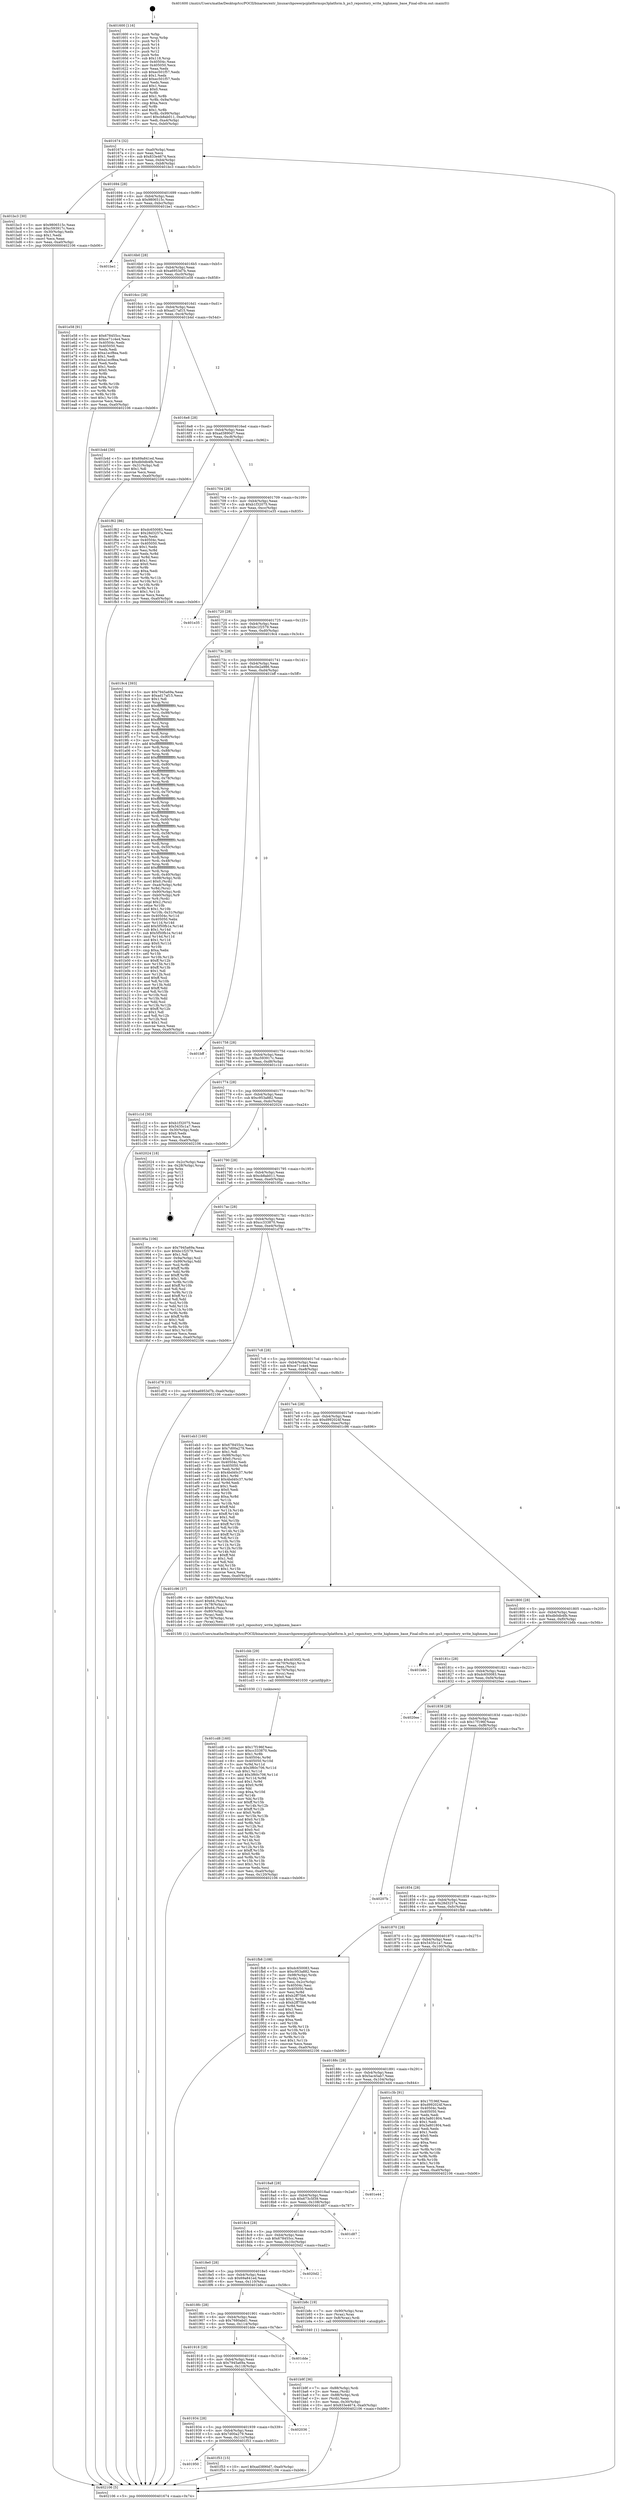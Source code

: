 digraph "0x401600" {
  label = "0x401600 (/mnt/c/Users/mathe/Desktop/tcc/POCII/binaries/extr_linuxarchpowerpcplatformsps3platform.h_ps3_repository_write_highmem_base_Final-ollvm.out::main(0))"
  labelloc = "t"
  node[shape=record]

  Entry [label="",width=0.3,height=0.3,shape=circle,fillcolor=black,style=filled]
  "0x401674" [label="{
     0x401674 [32]\l
     | [instrs]\l
     &nbsp;&nbsp;0x401674 \<+6\>: mov -0xa0(%rbp),%eax\l
     &nbsp;&nbsp;0x40167a \<+2\>: mov %eax,%ecx\l
     &nbsp;&nbsp;0x40167c \<+6\>: sub $0x833e4674,%ecx\l
     &nbsp;&nbsp;0x401682 \<+6\>: mov %eax,-0xb4(%rbp)\l
     &nbsp;&nbsp;0x401688 \<+6\>: mov %ecx,-0xb8(%rbp)\l
     &nbsp;&nbsp;0x40168e \<+6\>: je 0000000000401bc3 \<main+0x5c3\>\l
  }"]
  "0x401bc3" [label="{
     0x401bc3 [30]\l
     | [instrs]\l
     &nbsp;&nbsp;0x401bc3 \<+5\>: mov $0x9806515c,%eax\l
     &nbsp;&nbsp;0x401bc8 \<+5\>: mov $0xc593917c,%ecx\l
     &nbsp;&nbsp;0x401bcd \<+3\>: mov -0x30(%rbp),%edx\l
     &nbsp;&nbsp;0x401bd0 \<+3\>: cmp $0x1,%edx\l
     &nbsp;&nbsp;0x401bd3 \<+3\>: cmovl %ecx,%eax\l
     &nbsp;&nbsp;0x401bd6 \<+6\>: mov %eax,-0xa0(%rbp)\l
     &nbsp;&nbsp;0x401bdc \<+5\>: jmp 0000000000402106 \<main+0xb06\>\l
  }"]
  "0x401694" [label="{
     0x401694 [28]\l
     | [instrs]\l
     &nbsp;&nbsp;0x401694 \<+5\>: jmp 0000000000401699 \<main+0x99\>\l
     &nbsp;&nbsp;0x401699 \<+6\>: mov -0xb4(%rbp),%eax\l
     &nbsp;&nbsp;0x40169f \<+5\>: sub $0x9806515c,%eax\l
     &nbsp;&nbsp;0x4016a4 \<+6\>: mov %eax,-0xbc(%rbp)\l
     &nbsp;&nbsp;0x4016aa \<+6\>: je 0000000000401be1 \<main+0x5e1\>\l
  }"]
  Exit [label="",width=0.3,height=0.3,shape=circle,fillcolor=black,style=filled,peripheries=2]
  "0x401be1" [label="{
     0x401be1\l
  }", style=dashed]
  "0x4016b0" [label="{
     0x4016b0 [28]\l
     | [instrs]\l
     &nbsp;&nbsp;0x4016b0 \<+5\>: jmp 00000000004016b5 \<main+0xb5\>\l
     &nbsp;&nbsp;0x4016b5 \<+6\>: mov -0xb4(%rbp),%eax\l
     &nbsp;&nbsp;0x4016bb \<+5\>: sub $0xa6953d7b,%eax\l
     &nbsp;&nbsp;0x4016c0 \<+6\>: mov %eax,-0xc0(%rbp)\l
     &nbsp;&nbsp;0x4016c6 \<+6\>: je 0000000000401e58 \<main+0x858\>\l
  }"]
  "0x401950" [label="{
     0x401950\l
  }", style=dashed]
  "0x401e58" [label="{
     0x401e58 [91]\l
     | [instrs]\l
     &nbsp;&nbsp;0x401e58 \<+5\>: mov $0x678455cc,%eax\l
     &nbsp;&nbsp;0x401e5d \<+5\>: mov $0xce71c4e4,%ecx\l
     &nbsp;&nbsp;0x401e62 \<+7\>: mov 0x40504c,%edx\l
     &nbsp;&nbsp;0x401e69 \<+7\>: mov 0x405050,%esi\l
     &nbsp;&nbsp;0x401e70 \<+2\>: mov %edx,%edi\l
     &nbsp;&nbsp;0x401e72 \<+6\>: sub $0xa1ecf8ea,%edi\l
     &nbsp;&nbsp;0x401e78 \<+3\>: sub $0x1,%edi\l
     &nbsp;&nbsp;0x401e7b \<+6\>: add $0xa1ecf8ea,%edi\l
     &nbsp;&nbsp;0x401e81 \<+3\>: imul %edi,%edx\l
     &nbsp;&nbsp;0x401e84 \<+3\>: and $0x1,%edx\l
     &nbsp;&nbsp;0x401e87 \<+3\>: cmp $0x0,%edx\l
     &nbsp;&nbsp;0x401e8a \<+4\>: sete %r8b\l
     &nbsp;&nbsp;0x401e8e \<+3\>: cmp $0xa,%esi\l
     &nbsp;&nbsp;0x401e91 \<+4\>: setl %r9b\l
     &nbsp;&nbsp;0x401e95 \<+3\>: mov %r8b,%r10b\l
     &nbsp;&nbsp;0x401e98 \<+3\>: and %r9b,%r10b\l
     &nbsp;&nbsp;0x401e9b \<+3\>: xor %r9b,%r8b\l
     &nbsp;&nbsp;0x401e9e \<+3\>: or %r8b,%r10b\l
     &nbsp;&nbsp;0x401ea1 \<+4\>: test $0x1,%r10b\l
     &nbsp;&nbsp;0x401ea5 \<+3\>: cmovne %ecx,%eax\l
     &nbsp;&nbsp;0x401ea8 \<+6\>: mov %eax,-0xa0(%rbp)\l
     &nbsp;&nbsp;0x401eae \<+5\>: jmp 0000000000402106 \<main+0xb06\>\l
  }"]
  "0x4016cc" [label="{
     0x4016cc [28]\l
     | [instrs]\l
     &nbsp;&nbsp;0x4016cc \<+5\>: jmp 00000000004016d1 \<main+0xd1\>\l
     &nbsp;&nbsp;0x4016d1 \<+6\>: mov -0xb4(%rbp),%eax\l
     &nbsp;&nbsp;0x4016d7 \<+5\>: sub $0xad17af15,%eax\l
     &nbsp;&nbsp;0x4016dc \<+6\>: mov %eax,-0xc4(%rbp)\l
     &nbsp;&nbsp;0x4016e2 \<+6\>: je 0000000000401b4d \<main+0x54d\>\l
  }"]
  "0x401f53" [label="{
     0x401f53 [15]\l
     | [instrs]\l
     &nbsp;&nbsp;0x401f53 \<+10\>: movl $0xad3890d7,-0xa0(%rbp)\l
     &nbsp;&nbsp;0x401f5d \<+5\>: jmp 0000000000402106 \<main+0xb06\>\l
  }"]
  "0x401b4d" [label="{
     0x401b4d [30]\l
     | [instrs]\l
     &nbsp;&nbsp;0x401b4d \<+5\>: mov $0x69a841ed,%eax\l
     &nbsp;&nbsp;0x401b52 \<+5\>: mov $0xdb0db4fb,%ecx\l
     &nbsp;&nbsp;0x401b57 \<+3\>: mov -0x31(%rbp),%dl\l
     &nbsp;&nbsp;0x401b5a \<+3\>: test $0x1,%dl\l
     &nbsp;&nbsp;0x401b5d \<+3\>: cmovne %ecx,%eax\l
     &nbsp;&nbsp;0x401b60 \<+6\>: mov %eax,-0xa0(%rbp)\l
     &nbsp;&nbsp;0x401b66 \<+5\>: jmp 0000000000402106 \<main+0xb06\>\l
  }"]
  "0x4016e8" [label="{
     0x4016e8 [28]\l
     | [instrs]\l
     &nbsp;&nbsp;0x4016e8 \<+5\>: jmp 00000000004016ed \<main+0xed\>\l
     &nbsp;&nbsp;0x4016ed \<+6\>: mov -0xb4(%rbp),%eax\l
     &nbsp;&nbsp;0x4016f3 \<+5\>: sub $0xad3890d7,%eax\l
     &nbsp;&nbsp;0x4016f8 \<+6\>: mov %eax,-0xc8(%rbp)\l
     &nbsp;&nbsp;0x4016fe \<+6\>: je 0000000000401f62 \<main+0x962\>\l
  }"]
  "0x401934" [label="{
     0x401934 [28]\l
     | [instrs]\l
     &nbsp;&nbsp;0x401934 \<+5\>: jmp 0000000000401939 \<main+0x339\>\l
     &nbsp;&nbsp;0x401939 \<+6\>: mov -0xb4(%rbp),%eax\l
     &nbsp;&nbsp;0x40193f \<+5\>: sub $0x7d00a279,%eax\l
     &nbsp;&nbsp;0x401944 \<+6\>: mov %eax,-0x11c(%rbp)\l
     &nbsp;&nbsp;0x40194a \<+6\>: je 0000000000401f53 \<main+0x953\>\l
  }"]
  "0x401f62" [label="{
     0x401f62 [86]\l
     | [instrs]\l
     &nbsp;&nbsp;0x401f62 \<+5\>: mov $0xdc650083,%eax\l
     &nbsp;&nbsp;0x401f67 \<+5\>: mov $0x28d3257a,%ecx\l
     &nbsp;&nbsp;0x401f6c \<+2\>: xor %edx,%edx\l
     &nbsp;&nbsp;0x401f6e \<+7\>: mov 0x40504c,%esi\l
     &nbsp;&nbsp;0x401f75 \<+7\>: mov 0x405050,%edi\l
     &nbsp;&nbsp;0x401f7c \<+3\>: sub $0x1,%edx\l
     &nbsp;&nbsp;0x401f7f \<+3\>: mov %esi,%r8d\l
     &nbsp;&nbsp;0x401f82 \<+3\>: add %edx,%r8d\l
     &nbsp;&nbsp;0x401f85 \<+4\>: imul %r8d,%esi\l
     &nbsp;&nbsp;0x401f89 \<+3\>: and $0x1,%esi\l
     &nbsp;&nbsp;0x401f8c \<+3\>: cmp $0x0,%esi\l
     &nbsp;&nbsp;0x401f8f \<+4\>: sete %r9b\l
     &nbsp;&nbsp;0x401f93 \<+3\>: cmp $0xa,%edi\l
     &nbsp;&nbsp;0x401f96 \<+4\>: setl %r10b\l
     &nbsp;&nbsp;0x401f9a \<+3\>: mov %r9b,%r11b\l
     &nbsp;&nbsp;0x401f9d \<+3\>: and %r10b,%r11b\l
     &nbsp;&nbsp;0x401fa0 \<+3\>: xor %r10b,%r9b\l
     &nbsp;&nbsp;0x401fa3 \<+3\>: or %r9b,%r11b\l
     &nbsp;&nbsp;0x401fa6 \<+4\>: test $0x1,%r11b\l
     &nbsp;&nbsp;0x401faa \<+3\>: cmovne %ecx,%eax\l
     &nbsp;&nbsp;0x401fad \<+6\>: mov %eax,-0xa0(%rbp)\l
     &nbsp;&nbsp;0x401fb3 \<+5\>: jmp 0000000000402106 \<main+0xb06\>\l
  }"]
  "0x401704" [label="{
     0x401704 [28]\l
     | [instrs]\l
     &nbsp;&nbsp;0x401704 \<+5\>: jmp 0000000000401709 \<main+0x109\>\l
     &nbsp;&nbsp;0x401709 \<+6\>: mov -0xb4(%rbp),%eax\l
     &nbsp;&nbsp;0x40170f \<+5\>: sub $0xb1f32075,%eax\l
     &nbsp;&nbsp;0x401714 \<+6\>: mov %eax,-0xcc(%rbp)\l
     &nbsp;&nbsp;0x40171a \<+6\>: je 0000000000401e35 \<main+0x835\>\l
  }"]
  "0x402036" [label="{
     0x402036\l
  }", style=dashed]
  "0x401e35" [label="{
     0x401e35\l
  }", style=dashed]
  "0x401720" [label="{
     0x401720 [28]\l
     | [instrs]\l
     &nbsp;&nbsp;0x401720 \<+5\>: jmp 0000000000401725 \<main+0x125\>\l
     &nbsp;&nbsp;0x401725 \<+6\>: mov -0xb4(%rbp),%eax\l
     &nbsp;&nbsp;0x40172b \<+5\>: sub $0xbc1f2579,%eax\l
     &nbsp;&nbsp;0x401730 \<+6\>: mov %eax,-0xd0(%rbp)\l
     &nbsp;&nbsp;0x401736 \<+6\>: je 00000000004019c4 \<main+0x3c4\>\l
  }"]
  "0x401918" [label="{
     0x401918 [28]\l
     | [instrs]\l
     &nbsp;&nbsp;0x401918 \<+5\>: jmp 000000000040191d \<main+0x31d\>\l
     &nbsp;&nbsp;0x40191d \<+6\>: mov -0xb4(%rbp),%eax\l
     &nbsp;&nbsp;0x401923 \<+5\>: sub $0x7945a69a,%eax\l
     &nbsp;&nbsp;0x401928 \<+6\>: mov %eax,-0x118(%rbp)\l
     &nbsp;&nbsp;0x40192e \<+6\>: je 0000000000402036 \<main+0xa36\>\l
  }"]
  "0x4019c4" [label="{
     0x4019c4 [393]\l
     | [instrs]\l
     &nbsp;&nbsp;0x4019c4 \<+5\>: mov $0x7945a69a,%eax\l
     &nbsp;&nbsp;0x4019c9 \<+5\>: mov $0xad17af15,%ecx\l
     &nbsp;&nbsp;0x4019ce \<+2\>: mov $0x1,%dl\l
     &nbsp;&nbsp;0x4019d0 \<+3\>: mov %rsp,%rsi\l
     &nbsp;&nbsp;0x4019d3 \<+4\>: add $0xfffffffffffffff0,%rsi\l
     &nbsp;&nbsp;0x4019d7 \<+3\>: mov %rsi,%rsp\l
     &nbsp;&nbsp;0x4019da \<+7\>: mov %rsi,-0x98(%rbp)\l
     &nbsp;&nbsp;0x4019e1 \<+3\>: mov %rsp,%rsi\l
     &nbsp;&nbsp;0x4019e4 \<+4\>: add $0xfffffffffffffff0,%rsi\l
     &nbsp;&nbsp;0x4019e8 \<+3\>: mov %rsi,%rsp\l
     &nbsp;&nbsp;0x4019eb \<+3\>: mov %rsp,%rdi\l
     &nbsp;&nbsp;0x4019ee \<+4\>: add $0xfffffffffffffff0,%rdi\l
     &nbsp;&nbsp;0x4019f2 \<+3\>: mov %rdi,%rsp\l
     &nbsp;&nbsp;0x4019f5 \<+7\>: mov %rdi,-0x90(%rbp)\l
     &nbsp;&nbsp;0x4019fc \<+3\>: mov %rsp,%rdi\l
     &nbsp;&nbsp;0x4019ff \<+4\>: add $0xfffffffffffffff0,%rdi\l
     &nbsp;&nbsp;0x401a03 \<+3\>: mov %rdi,%rsp\l
     &nbsp;&nbsp;0x401a06 \<+7\>: mov %rdi,-0x88(%rbp)\l
     &nbsp;&nbsp;0x401a0d \<+3\>: mov %rsp,%rdi\l
     &nbsp;&nbsp;0x401a10 \<+4\>: add $0xfffffffffffffff0,%rdi\l
     &nbsp;&nbsp;0x401a14 \<+3\>: mov %rdi,%rsp\l
     &nbsp;&nbsp;0x401a17 \<+4\>: mov %rdi,-0x80(%rbp)\l
     &nbsp;&nbsp;0x401a1b \<+3\>: mov %rsp,%rdi\l
     &nbsp;&nbsp;0x401a1e \<+4\>: add $0xfffffffffffffff0,%rdi\l
     &nbsp;&nbsp;0x401a22 \<+3\>: mov %rdi,%rsp\l
     &nbsp;&nbsp;0x401a25 \<+4\>: mov %rdi,-0x78(%rbp)\l
     &nbsp;&nbsp;0x401a29 \<+3\>: mov %rsp,%rdi\l
     &nbsp;&nbsp;0x401a2c \<+4\>: add $0xfffffffffffffff0,%rdi\l
     &nbsp;&nbsp;0x401a30 \<+3\>: mov %rdi,%rsp\l
     &nbsp;&nbsp;0x401a33 \<+4\>: mov %rdi,-0x70(%rbp)\l
     &nbsp;&nbsp;0x401a37 \<+3\>: mov %rsp,%rdi\l
     &nbsp;&nbsp;0x401a3a \<+4\>: add $0xfffffffffffffff0,%rdi\l
     &nbsp;&nbsp;0x401a3e \<+3\>: mov %rdi,%rsp\l
     &nbsp;&nbsp;0x401a41 \<+4\>: mov %rdi,-0x68(%rbp)\l
     &nbsp;&nbsp;0x401a45 \<+3\>: mov %rsp,%rdi\l
     &nbsp;&nbsp;0x401a48 \<+4\>: add $0xfffffffffffffff0,%rdi\l
     &nbsp;&nbsp;0x401a4c \<+3\>: mov %rdi,%rsp\l
     &nbsp;&nbsp;0x401a4f \<+4\>: mov %rdi,-0x60(%rbp)\l
     &nbsp;&nbsp;0x401a53 \<+3\>: mov %rsp,%rdi\l
     &nbsp;&nbsp;0x401a56 \<+4\>: add $0xfffffffffffffff0,%rdi\l
     &nbsp;&nbsp;0x401a5a \<+3\>: mov %rdi,%rsp\l
     &nbsp;&nbsp;0x401a5d \<+4\>: mov %rdi,-0x58(%rbp)\l
     &nbsp;&nbsp;0x401a61 \<+3\>: mov %rsp,%rdi\l
     &nbsp;&nbsp;0x401a64 \<+4\>: add $0xfffffffffffffff0,%rdi\l
     &nbsp;&nbsp;0x401a68 \<+3\>: mov %rdi,%rsp\l
     &nbsp;&nbsp;0x401a6b \<+4\>: mov %rdi,-0x50(%rbp)\l
     &nbsp;&nbsp;0x401a6f \<+3\>: mov %rsp,%rdi\l
     &nbsp;&nbsp;0x401a72 \<+4\>: add $0xfffffffffffffff0,%rdi\l
     &nbsp;&nbsp;0x401a76 \<+3\>: mov %rdi,%rsp\l
     &nbsp;&nbsp;0x401a79 \<+4\>: mov %rdi,-0x48(%rbp)\l
     &nbsp;&nbsp;0x401a7d \<+3\>: mov %rsp,%rdi\l
     &nbsp;&nbsp;0x401a80 \<+4\>: add $0xfffffffffffffff0,%rdi\l
     &nbsp;&nbsp;0x401a84 \<+3\>: mov %rdi,%rsp\l
     &nbsp;&nbsp;0x401a87 \<+4\>: mov %rdi,-0x40(%rbp)\l
     &nbsp;&nbsp;0x401a8b \<+7\>: mov -0x98(%rbp),%rdi\l
     &nbsp;&nbsp;0x401a92 \<+6\>: movl $0x0,(%rdi)\l
     &nbsp;&nbsp;0x401a98 \<+7\>: mov -0xa4(%rbp),%r8d\l
     &nbsp;&nbsp;0x401a9f \<+3\>: mov %r8d,(%rsi)\l
     &nbsp;&nbsp;0x401aa2 \<+7\>: mov -0x90(%rbp),%rdi\l
     &nbsp;&nbsp;0x401aa9 \<+7\>: mov -0xb0(%rbp),%r9\l
     &nbsp;&nbsp;0x401ab0 \<+3\>: mov %r9,(%rdi)\l
     &nbsp;&nbsp;0x401ab3 \<+3\>: cmpl $0x2,(%rsi)\l
     &nbsp;&nbsp;0x401ab6 \<+4\>: setne %r10b\l
     &nbsp;&nbsp;0x401aba \<+4\>: and $0x1,%r10b\l
     &nbsp;&nbsp;0x401abe \<+4\>: mov %r10b,-0x31(%rbp)\l
     &nbsp;&nbsp;0x401ac2 \<+8\>: mov 0x40504c,%r11d\l
     &nbsp;&nbsp;0x401aca \<+7\>: mov 0x405050,%ebx\l
     &nbsp;&nbsp;0x401ad1 \<+3\>: mov %r11d,%r14d\l
     &nbsp;&nbsp;0x401ad4 \<+7\>: add $0x5f50fb1e,%r14d\l
     &nbsp;&nbsp;0x401adb \<+4\>: sub $0x1,%r14d\l
     &nbsp;&nbsp;0x401adf \<+7\>: sub $0x5f50fb1e,%r14d\l
     &nbsp;&nbsp;0x401ae6 \<+4\>: imul %r14d,%r11d\l
     &nbsp;&nbsp;0x401aea \<+4\>: and $0x1,%r11d\l
     &nbsp;&nbsp;0x401aee \<+4\>: cmp $0x0,%r11d\l
     &nbsp;&nbsp;0x401af2 \<+4\>: sete %r10b\l
     &nbsp;&nbsp;0x401af6 \<+3\>: cmp $0xa,%ebx\l
     &nbsp;&nbsp;0x401af9 \<+4\>: setl %r15b\l
     &nbsp;&nbsp;0x401afd \<+3\>: mov %r10b,%r12b\l
     &nbsp;&nbsp;0x401b00 \<+4\>: xor $0xff,%r12b\l
     &nbsp;&nbsp;0x401b04 \<+3\>: mov %r15b,%r13b\l
     &nbsp;&nbsp;0x401b07 \<+4\>: xor $0xff,%r13b\l
     &nbsp;&nbsp;0x401b0b \<+3\>: xor $0x1,%dl\l
     &nbsp;&nbsp;0x401b0e \<+3\>: mov %r12b,%sil\l
     &nbsp;&nbsp;0x401b11 \<+4\>: and $0xff,%sil\l
     &nbsp;&nbsp;0x401b15 \<+3\>: and %dl,%r10b\l
     &nbsp;&nbsp;0x401b18 \<+3\>: mov %r13b,%dil\l
     &nbsp;&nbsp;0x401b1b \<+4\>: and $0xff,%dil\l
     &nbsp;&nbsp;0x401b1f \<+3\>: and %dl,%r15b\l
     &nbsp;&nbsp;0x401b22 \<+3\>: or %r10b,%sil\l
     &nbsp;&nbsp;0x401b25 \<+3\>: or %r15b,%dil\l
     &nbsp;&nbsp;0x401b28 \<+3\>: xor %dil,%sil\l
     &nbsp;&nbsp;0x401b2b \<+3\>: or %r13b,%r12b\l
     &nbsp;&nbsp;0x401b2e \<+4\>: xor $0xff,%r12b\l
     &nbsp;&nbsp;0x401b32 \<+3\>: or $0x1,%dl\l
     &nbsp;&nbsp;0x401b35 \<+3\>: and %dl,%r12b\l
     &nbsp;&nbsp;0x401b38 \<+3\>: or %r12b,%sil\l
     &nbsp;&nbsp;0x401b3b \<+4\>: test $0x1,%sil\l
     &nbsp;&nbsp;0x401b3f \<+3\>: cmovne %ecx,%eax\l
     &nbsp;&nbsp;0x401b42 \<+6\>: mov %eax,-0xa0(%rbp)\l
     &nbsp;&nbsp;0x401b48 \<+5\>: jmp 0000000000402106 \<main+0xb06\>\l
  }"]
  "0x40173c" [label="{
     0x40173c [28]\l
     | [instrs]\l
     &nbsp;&nbsp;0x40173c \<+5\>: jmp 0000000000401741 \<main+0x141\>\l
     &nbsp;&nbsp;0x401741 \<+6\>: mov -0xb4(%rbp),%eax\l
     &nbsp;&nbsp;0x401747 \<+5\>: sub $0xc0e2a986,%eax\l
     &nbsp;&nbsp;0x40174c \<+6\>: mov %eax,-0xd4(%rbp)\l
     &nbsp;&nbsp;0x401752 \<+6\>: je 0000000000401bff \<main+0x5ff\>\l
  }"]
  "0x401dde" [label="{
     0x401dde\l
  }", style=dashed]
  "0x401bff" [label="{
     0x401bff\l
  }", style=dashed]
  "0x401758" [label="{
     0x401758 [28]\l
     | [instrs]\l
     &nbsp;&nbsp;0x401758 \<+5\>: jmp 000000000040175d \<main+0x15d\>\l
     &nbsp;&nbsp;0x40175d \<+6\>: mov -0xb4(%rbp),%eax\l
     &nbsp;&nbsp;0x401763 \<+5\>: sub $0xc593917c,%eax\l
     &nbsp;&nbsp;0x401768 \<+6\>: mov %eax,-0xd8(%rbp)\l
     &nbsp;&nbsp;0x40176e \<+6\>: je 0000000000401c1d \<main+0x61d\>\l
  }"]
  "0x401cd8" [label="{
     0x401cd8 [160]\l
     | [instrs]\l
     &nbsp;&nbsp;0x401cd8 \<+5\>: mov $0x17f196f,%esi\l
     &nbsp;&nbsp;0x401cdd \<+5\>: mov $0xcc333870,%edx\l
     &nbsp;&nbsp;0x401ce2 \<+3\>: mov $0x1,%r8b\l
     &nbsp;&nbsp;0x401ce5 \<+8\>: mov 0x40504c,%r9d\l
     &nbsp;&nbsp;0x401ced \<+8\>: mov 0x405050,%r10d\l
     &nbsp;&nbsp;0x401cf5 \<+3\>: mov %r9d,%r11d\l
     &nbsp;&nbsp;0x401cf8 \<+7\>: sub $0x3f60c706,%r11d\l
     &nbsp;&nbsp;0x401cff \<+4\>: sub $0x1,%r11d\l
     &nbsp;&nbsp;0x401d03 \<+7\>: add $0x3f60c706,%r11d\l
     &nbsp;&nbsp;0x401d0a \<+4\>: imul %r11d,%r9d\l
     &nbsp;&nbsp;0x401d0e \<+4\>: and $0x1,%r9d\l
     &nbsp;&nbsp;0x401d12 \<+4\>: cmp $0x0,%r9d\l
     &nbsp;&nbsp;0x401d16 \<+3\>: sete %bl\l
     &nbsp;&nbsp;0x401d19 \<+4\>: cmp $0xa,%r10d\l
     &nbsp;&nbsp;0x401d1d \<+4\>: setl %r14b\l
     &nbsp;&nbsp;0x401d21 \<+3\>: mov %bl,%r15b\l
     &nbsp;&nbsp;0x401d24 \<+4\>: xor $0xff,%r15b\l
     &nbsp;&nbsp;0x401d28 \<+3\>: mov %r14b,%r12b\l
     &nbsp;&nbsp;0x401d2b \<+4\>: xor $0xff,%r12b\l
     &nbsp;&nbsp;0x401d2f \<+4\>: xor $0x0,%r8b\l
     &nbsp;&nbsp;0x401d33 \<+3\>: mov %r15b,%r13b\l
     &nbsp;&nbsp;0x401d36 \<+4\>: and $0x0,%r13b\l
     &nbsp;&nbsp;0x401d3a \<+3\>: and %r8b,%bl\l
     &nbsp;&nbsp;0x401d3d \<+3\>: mov %r12b,%cl\l
     &nbsp;&nbsp;0x401d40 \<+3\>: and $0x0,%cl\l
     &nbsp;&nbsp;0x401d43 \<+3\>: and %r8b,%r14b\l
     &nbsp;&nbsp;0x401d46 \<+3\>: or %bl,%r13b\l
     &nbsp;&nbsp;0x401d49 \<+3\>: or %r14b,%cl\l
     &nbsp;&nbsp;0x401d4c \<+3\>: xor %cl,%r13b\l
     &nbsp;&nbsp;0x401d4f \<+3\>: or %r12b,%r15b\l
     &nbsp;&nbsp;0x401d52 \<+4\>: xor $0xff,%r15b\l
     &nbsp;&nbsp;0x401d56 \<+4\>: or $0x0,%r8b\l
     &nbsp;&nbsp;0x401d5a \<+3\>: and %r8b,%r15b\l
     &nbsp;&nbsp;0x401d5d \<+3\>: or %r15b,%r13b\l
     &nbsp;&nbsp;0x401d60 \<+4\>: test $0x1,%r13b\l
     &nbsp;&nbsp;0x401d64 \<+3\>: cmovne %edx,%esi\l
     &nbsp;&nbsp;0x401d67 \<+6\>: mov %esi,-0xa0(%rbp)\l
     &nbsp;&nbsp;0x401d6d \<+6\>: mov %eax,-0x120(%rbp)\l
     &nbsp;&nbsp;0x401d73 \<+5\>: jmp 0000000000402106 \<main+0xb06\>\l
  }"]
  "0x401c1d" [label="{
     0x401c1d [30]\l
     | [instrs]\l
     &nbsp;&nbsp;0x401c1d \<+5\>: mov $0xb1f32075,%eax\l
     &nbsp;&nbsp;0x401c22 \<+5\>: mov $0x5435c1a7,%ecx\l
     &nbsp;&nbsp;0x401c27 \<+3\>: mov -0x30(%rbp),%edx\l
     &nbsp;&nbsp;0x401c2a \<+3\>: cmp $0x0,%edx\l
     &nbsp;&nbsp;0x401c2d \<+3\>: cmove %ecx,%eax\l
     &nbsp;&nbsp;0x401c30 \<+6\>: mov %eax,-0xa0(%rbp)\l
     &nbsp;&nbsp;0x401c36 \<+5\>: jmp 0000000000402106 \<main+0xb06\>\l
  }"]
  "0x401774" [label="{
     0x401774 [28]\l
     | [instrs]\l
     &nbsp;&nbsp;0x401774 \<+5\>: jmp 0000000000401779 \<main+0x179\>\l
     &nbsp;&nbsp;0x401779 \<+6\>: mov -0xb4(%rbp),%eax\l
     &nbsp;&nbsp;0x40177f \<+5\>: sub $0xc953a882,%eax\l
     &nbsp;&nbsp;0x401784 \<+6\>: mov %eax,-0xdc(%rbp)\l
     &nbsp;&nbsp;0x40178a \<+6\>: je 0000000000402024 \<main+0xa24\>\l
  }"]
  "0x401cbb" [label="{
     0x401cbb [29]\l
     | [instrs]\l
     &nbsp;&nbsp;0x401cbb \<+10\>: movabs $0x4030f2,%rdi\l
     &nbsp;&nbsp;0x401cc5 \<+4\>: mov -0x70(%rbp),%rcx\l
     &nbsp;&nbsp;0x401cc9 \<+2\>: mov %eax,(%rcx)\l
     &nbsp;&nbsp;0x401ccb \<+4\>: mov -0x70(%rbp),%rcx\l
     &nbsp;&nbsp;0x401ccf \<+2\>: mov (%rcx),%esi\l
     &nbsp;&nbsp;0x401cd1 \<+2\>: mov $0x0,%al\l
     &nbsp;&nbsp;0x401cd3 \<+5\>: call 0000000000401030 \<printf@plt\>\l
     | [calls]\l
     &nbsp;&nbsp;0x401030 \{1\} (unknown)\l
  }"]
  "0x402024" [label="{
     0x402024 [18]\l
     | [instrs]\l
     &nbsp;&nbsp;0x402024 \<+3\>: mov -0x2c(%rbp),%eax\l
     &nbsp;&nbsp;0x402027 \<+4\>: lea -0x28(%rbp),%rsp\l
     &nbsp;&nbsp;0x40202b \<+1\>: pop %rbx\l
     &nbsp;&nbsp;0x40202c \<+2\>: pop %r12\l
     &nbsp;&nbsp;0x40202e \<+2\>: pop %r13\l
     &nbsp;&nbsp;0x402030 \<+2\>: pop %r14\l
     &nbsp;&nbsp;0x402032 \<+2\>: pop %r15\l
     &nbsp;&nbsp;0x402034 \<+1\>: pop %rbp\l
     &nbsp;&nbsp;0x402035 \<+1\>: ret\l
  }"]
  "0x401790" [label="{
     0x401790 [28]\l
     | [instrs]\l
     &nbsp;&nbsp;0x401790 \<+5\>: jmp 0000000000401795 \<main+0x195\>\l
     &nbsp;&nbsp;0x401795 \<+6\>: mov -0xb4(%rbp),%eax\l
     &nbsp;&nbsp;0x40179b \<+5\>: sub $0xcb8ab011,%eax\l
     &nbsp;&nbsp;0x4017a0 \<+6\>: mov %eax,-0xe0(%rbp)\l
     &nbsp;&nbsp;0x4017a6 \<+6\>: je 000000000040195a \<main+0x35a\>\l
  }"]
  "0x401b9f" [label="{
     0x401b9f [36]\l
     | [instrs]\l
     &nbsp;&nbsp;0x401b9f \<+7\>: mov -0x88(%rbp),%rdi\l
     &nbsp;&nbsp;0x401ba6 \<+2\>: mov %eax,(%rdi)\l
     &nbsp;&nbsp;0x401ba8 \<+7\>: mov -0x88(%rbp),%rdi\l
     &nbsp;&nbsp;0x401baf \<+2\>: mov (%rdi),%eax\l
     &nbsp;&nbsp;0x401bb1 \<+3\>: mov %eax,-0x30(%rbp)\l
     &nbsp;&nbsp;0x401bb4 \<+10\>: movl $0x833e4674,-0xa0(%rbp)\l
     &nbsp;&nbsp;0x401bbe \<+5\>: jmp 0000000000402106 \<main+0xb06\>\l
  }"]
  "0x40195a" [label="{
     0x40195a [106]\l
     | [instrs]\l
     &nbsp;&nbsp;0x40195a \<+5\>: mov $0x7945a69a,%eax\l
     &nbsp;&nbsp;0x40195f \<+5\>: mov $0xbc1f2579,%ecx\l
     &nbsp;&nbsp;0x401964 \<+2\>: mov $0x1,%dl\l
     &nbsp;&nbsp;0x401966 \<+7\>: mov -0x9a(%rbp),%sil\l
     &nbsp;&nbsp;0x40196d \<+7\>: mov -0x99(%rbp),%dil\l
     &nbsp;&nbsp;0x401974 \<+3\>: mov %sil,%r8b\l
     &nbsp;&nbsp;0x401977 \<+4\>: xor $0xff,%r8b\l
     &nbsp;&nbsp;0x40197b \<+3\>: mov %dil,%r9b\l
     &nbsp;&nbsp;0x40197e \<+4\>: xor $0xff,%r9b\l
     &nbsp;&nbsp;0x401982 \<+3\>: xor $0x1,%dl\l
     &nbsp;&nbsp;0x401985 \<+3\>: mov %r8b,%r10b\l
     &nbsp;&nbsp;0x401988 \<+4\>: and $0xff,%r10b\l
     &nbsp;&nbsp;0x40198c \<+3\>: and %dl,%sil\l
     &nbsp;&nbsp;0x40198f \<+3\>: mov %r9b,%r11b\l
     &nbsp;&nbsp;0x401992 \<+4\>: and $0xff,%r11b\l
     &nbsp;&nbsp;0x401996 \<+3\>: and %dl,%dil\l
     &nbsp;&nbsp;0x401999 \<+3\>: or %sil,%r10b\l
     &nbsp;&nbsp;0x40199c \<+3\>: or %dil,%r11b\l
     &nbsp;&nbsp;0x40199f \<+3\>: xor %r11b,%r10b\l
     &nbsp;&nbsp;0x4019a2 \<+3\>: or %r9b,%r8b\l
     &nbsp;&nbsp;0x4019a5 \<+4\>: xor $0xff,%r8b\l
     &nbsp;&nbsp;0x4019a9 \<+3\>: or $0x1,%dl\l
     &nbsp;&nbsp;0x4019ac \<+3\>: and %dl,%r8b\l
     &nbsp;&nbsp;0x4019af \<+3\>: or %r8b,%r10b\l
     &nbsp;&nbsp;0x4019b2 \<+4\>: test $0x1,%r10b\l
     &nbsp;&nbsp;0x4019b6 \<+3\>: cmovne %ecx,%eax\l
     &nbsp;&nbsp;0x4019b9 \<+6\>: mov %eax,-0xa0(%rbp)\l
     &nbsp;&nbsp;0x4019bf \<+5\>: jmp 0000000000402106 \<main+0xb06\>\l
  }"]
  "0x4017ac" [label="{
     0x4017ac [28]\l
     | [instrs]\l
     &nbsp;&nbsp;0x4017ac \<+5\>: jmp 00000000004017b1 \<main+0x1b1\>\l
     &nbsp;&nbsp;0x4017b1 \<+6\>: mov -0xb4(%rbp),%eax\l
     &nbsp;&nbsp;0x4017b7 \<+5\>: sub $0xcc333870,%eax\l
     &nbsp;&nbsp;0x4017bc \<+6\>: mov %eax,-0xe4(%rbp)\l
     &nbsp;&nbsp;0x4017c2 \<+6\>: je 0000000000401d78 \<main+0x778\>\l
  }"]
  "0x402106" [label="{
     0x402106 [5]\l
     | [instrs]\l
     &nbsp;&nbsp;0x402106 \<+5\>: jmp 0000000000401674 \<main+0x74\>\l
  }"]
  "0x401600" [label="{
     0x401600 [116]\l
     | [instrs]\l
     &nbsp;&nbsp;0x401600 \<+1\>: push %rbp\l
     &nbsp;&nbsp;0x401601 \<+3\>: mov %rsp,%rbp\l
     &nbsp;&nbsp;0x401604 \<+2\>: push %r15\l
     &nbsp;&nbsp;0x401606 \<+2\>: push %r14\l
     &nbsp;&nbsp;0x401608 \<+2\>: push %r13\l
     &nbsp;&nbsp;0x40160a \<+2\>: push %r12\l
     &nbsp;&nbsp;0x40160c \<+1\>: push %rbx\l
     &nbsp;&nbsp;0x40160d \<+7\>: sub $0x118,%rsp\l
     &nbsp;&nbsp;0x401614 \<+7\>: mov 0x40504c,%eax\l
     &nbsp;&nbsp;0x40161b \<+7\>: mov 0x405050,%ecx\l
     &nbsp;&nbsp;0x401622 \<+2\>: mov %eax,%edx\l
     &nbsp;&nbsp;0x401624 \<+6\>: sub $0xec501f57,%edx\l
     &nbsp;&nbsp;0x40162a \<+3\>: sub $0x1,%edx\l
     &nbsp;&nbsp;0x40162d \<+6\>: add $0xec501f57,%edx\l
     &nbsp;&nbsp;0x401633 \<+3\>: imul %edx,%eax\l
     &nbsp;&nbsp;0x401636 \<+3\>: and $0x1,%eax\l
     &nbsp;&nbsp;0x401639 \<+3\>: cmp $0x0,%eax\l
     &nbsp;&nbsp;0x40163c \<+4\>: sete %r8b\l
     &nbsp;&nbsp;0x401640 \<+4\>: and $0x1,%r8b\l
     &nbsp;&nbsp;0x401644 \<+7\>: mov %r8b,-0x9a(%rbp)\l
     &nbsp;&nbsp;0x40164b \<+3\>: cmp $0xa,%ecx\l
     &nbsp;&nbsp;0x40164e \<+4\>: setl %r8b\l
     &nbsp;&nbsp;0x401652 \<+4\>: and $0x1,%r8b\l
     &nbsp;&nbsp;0x401656 \<+7\>: mov %r8b,-0x99(%rbp)\l
     &nbsp;&nbsp;0x40165d \<+10\>: movl $0xcb8ab011,-0xa0(%rbp)\l
     &nbsp;&nbsp;0x401667 \<+6\>: mov %edi,-0xa4(%rbp)\l
     &nbsp;&nbsp;0x40166d \<+7\>: mov %rsi,-0xb0(%rbp)\l
  }"]
  "0x4018fc" [label="{
     0x4018fc [28]\l
     | [instrs]\l
     &nbsp;&nbsp;0x4018fc \<+5\>: jmp 0000000000401901 \<main+0x301\>\l
     &nbsp;&nbsp;0x401901 \<+6\>: mov -0xb4(%rbp),%eax\l
     &nbsp;&nbsp;0x401907 \<+5\>: sub $0x7680abd1,%eax\l
     &nbsp;&nbsp;0x40190c \<+6\>: mov %eax,-0x114(%rbp)\l
     &nbsp;&nbsp;0x401912 \<+6\>: je 0000000000401dde \<main+0x7de\>\l
  }"]
  "0x401b8c" [label="{
     0x401b8c [19]\l
     | [instrs]\l
     &nbsp;&nbsp;0x401b8c \<+7\>: mov -0x90(%rbp),%rax\l
     &nbsp;&nbsp;0x401b93 \<+3\>: mov (%rax),%rax\l
     &nbsp;&nbsp;0x401b96 \<+4\>: mov 0x8(%rax),%rdi\l
     &nbsp;&nbsp;0x401b9a \<+5\>: call 0000000000401040 \<atoi@plt\>\l
     | [calls]\l
     &nbsp;&nbsp;0x401040 \{1\} (unknown)\l
  }"]
  "0x401d78" [label="{
     0x401d78 [15]\l
     | [instrs]\l
     &nbsp;&nbsp;0x401d78 \<+10\>: movl $0xa6953d7b,-0xa0(%rbp)\l
     &nbsp;&nbsp;0x401d82 \<+5\>: jmp 0000000000402106 \<main+0xb06\>\l
  }"]
  "0x4017c8" [label="{
     0x4017c8 [28]\l
     | [instrs]\l
     &nbsp;&nbsp;0x4017c8 \<+5\>: jmp 00000000004017cd \<main+0x1cd\>\l
     &nbsp;&nbsp;0x4017cd \<+6\>: mov -0xb4(%rbp),%eax\l
     &nbsp;&nbsp;0x4017d3 \<+5\>: sub $0xce71c4e4,%eax\l
     &nbsp;&nbsp;0x4017d8 \<+6\>: mov %eax,-0xe8(%rbp)\l
     &nbsp;&nbsp;0x4017de \<+6\>: je 0000000000401eb3 \<main+0x8b3\>\l
  }"]
  "0x4018e0" [label="{
     0x4018e0 [28]\l
     | [instrs]\l
     &nbsp;&nbsp;0x4018e0 \<+5\>: jmp 00000000004018e5 \<main+0x2e5\>\l
     &nbsp;&nbsp;0x4018e5 \<+6\>: mov -0xb4(%rbp),%eax\l
     &nbsp;&nbsp;0x4018eb \<+5\>: sub $0x69a841ed,%eax\l
     &nbsp;&nbsp;0x4018f0 \<+6\>: mov %eax,-0x110(%rbp)\l
     &nbsp;&nbsp;0x4018f6 \<+6\>: je 0000000000401b8c \<main+0x58c\>\l
  }"]
  "0x401eb3" [label="{
     0x401eb3 [160]\l
     | [instrs]\l
     &nbsp;&nbsp;0x401eb3 \<+5\>: mov $0x678455cc,%eax\l
     &nbsp;&nbsp;0x401eb8 \<+5\>: mov $0x7d00a279,%ecx\l
     &nbsp;&nbsp;0x401ebd \<+2\>: mov $0x1,%dl\l
     &nbsp;&nbsp;0x401ebf \<+7\>: mov -0x98(%rbp),%rsi\l
     &nbsp;&nbsp;0x401ec6 \<+6\>: movl $0x0,(%rsi)\l
     &nbsp;&nbsp;0x401ecc \<+7\>: mov 0x40504c,%edi\l
     &nbsp;&nbsp;0x401ed3 \<+8\>: mov 0x405050,%r8d\l
     &nbsp;&nbsp;0x401edb \<+3\>: mov %edi,%r9d\l
     &nbsp;&nbsp;0x401ede \<+7\>: sub $0x4bd40c37,%r9d\l
     &nbsp;&nbsp;0x401ee5 \<+4\>: sub $0x1,%r9d\l
     &nbsp;&nbsp;0x401ee9 \<+7\>: add $0x4bd40c37,%r9d\l
     &nbsp;&nbsp;0x401ef0 \<+4\>: imul %r9d,%edi\l
     &nbsp;&nbsp;0x401ef4 \<+3\>: and $0x1,%edi\l
     &nbsp;&nbsp;0x401ef7 \<+3\>: cmp $0x0,%edi\l
     &nbsp;&nbsp;0x401efa \<+4\>: sete %r10b\l
     &nbsp;&nbsp;0x401efe \<+4\>: cmp $0xa,%r8d\l
     &nbsp;&nbsp;0x401f02 \<+4\>: setl %r11b\l
     &nbsp;&nbsp;0x401f06 \<+3\>: mov %r10b,%bl\l
     &nbsp;&nbsp;0x401f09 \<+3\>: xor $0xff,%bl\l
     &nbsp;&nbsp;0x401f0c \<+3\>: mov %r11b,%r14b\l
     &nbsp;&nbsp;0x401f0f \<+4\>: xor $0xff,%r14b\l
     &nbsp;&nbsp;0x401f13 \<+3\>: xor $0x1,%dl\l
     &nbsp;&nbsp;0x401f16 \<+3\>: mov %bl,%r15b\l
     &nbsp;&nbsp;0x401f19 \<+4\>: and $0xff,%r15b\l
     &nbsp;&nbsp;0x401f1d \<+3\>: and %dl,%r10b\l
     &nbsp;&nbsp;0x401f20 \<+3\>: mov %r14b,%r12b\l
     &nbsp;&nbsp;0x401f23 \<+4\>: and $0xff,%r12b\l
     &nbsp;&nbsp;0x401f27 \<+3\>: and %dl,%r11b\l
     &nbsp;&nbsp;0x401f2a \<+3\>: or %r10b,%r15b\l
     &nbsp;&nbsp;0x401f2d \<+3\>: or %r11b,%r12b\l
     &nbsp;&nbsp;0x401f30 \<+3\>: xor %r12b,%r15b\l
     &nbsp;&nbsp;0x401f33 \<+3\>: or %r14b,%bl\l
     &nbsp;&nbsp;0x401f36 \<+3\>: xor $0xff,%bl\l
     &nbsp;&nbsp;0x401f39 \<+3\>: or $0x1,%dl\l
     &nbsp;&nbsp;0x401f3c \<+2\>: and %dl,%bl\l
     &nbsp;&nbsp;0x401f3e \<+3\>: or %bl,%r15b\l
     &nbsp;&nbsp;0x401f41 \<+4\>: test $0x1,%r15b\l
     &nbsp;&nbsp;0x401f45 \<+3\>: cmovne %ecx,%eax\l
     &nbsp;&nbsp;0x401f48 \<+6\>: mov %eax,-0xa0(%rbp)\l
     &nbsp;&nbsp;0x401f4e \<+5\>: jmp 0000000000402106 \<main+0xb06\>\l
  }"]
  "0x4017e4" [label="{
     0x4017e4 [28]\l
     | [instrs]\l
     &nbsp;&nbsp;0x4017e4 \<+5\>: jmp 00000000004017e9 \<main+0x1e9\>\l
     &nbsp;&nbsp;0x4017e9 \<+6\>: mov -0xb4(%rbp),%eax\l
     &nbsp;&nbsp;0x4017ef \<+5\>: sub $0xd992024f,%eax\l
     &nbsp;&nbsp;0x4017f4 \<+6\>: mov %eax,-0xec(%rbp)\l
     &nbsp;&nbsp;0x4017fa \<+6\>: je 0000000000401c96 \<main+0x696\>\l
  }"]
  "0x4020d2" [label="{
     0x4020d2\l
  }", style=dashed]
  "0x401c96" [label="{
     0x401c96 [37]\l
     | [instrs]\l
     &nbsp;&nbsp;0x401c96 \<+4\>: mov -0x80(%rbp),%rax\l
     &nbsp;&nbsp;0x401c9a \<+6\>: movl $0x64,(%rax)\l
     &nbsp;&nbsp;0x401ca0 \<+4\>: mov -0x78(%rbp),%rax\l
     &nbsp;&nbsp;0x401ca4 \<+6\>: movl $0x64,(%rax)\l
     &nbsp;&nbsp;0x401caa \<+4\>: mov -0x80(%rbp),%rax\l
     &nbsp;&nbsp;0x401cae \<+2\>: mov (%rax),%edi\l
     &nbsp;&nbsp;0x401cb0 \<+4\>: mov -0x78(%rbp),%rax\l
     &nbsp;&nbsp;0x401cb4 \<+2\>: mov (%rax),%esi\l
     &nbsp;&nbsp;0x401cb6 \<+5\>: call 00000000004015f0 \<ps3_repository_write_highmem_base\>\l
     | [calls]\l
     &nbsp;&nbsp;0x4015f0 \{1\} (/mnt/c/Users/mathe/Desktop/tcc/POCII/binaries/extr_linuxarchpowerpcplatformsps3platform.h_ps3_repository_write_highmem_base_Final-ollvm.out::ps3_repository_write_highmem_base)\l
  }"]
  "0x401800" [label="{
     0x401800 [28]\l
     | [instrs]\l
     &nbsp;&nbsp;0x401800 \<+5\>: jmp 0000000000401805 \<main+0x205\>\l
     &nbsp;&nbsp;0x401805 \<+6\>: mov -0xb4(%rbp),%eax\l
     &nbsp;&nbsp;0x40180b \<+5\>: sub $0xdb0db4fb,%eax\l
     &nbsp;&nbsp;0x401810 \<+6\>: mov %eax,-0xf0(%rbp)\l
     &nbsp;&nbsp;0x401816 \<+6\>: je 0000000000401b6b \<main+0x56b\>\l
  }"]
  "0x4018c4" [label="{
     0x4018c4 [28]\l
     | [instrs]\l
     &nbsp;&nbsp;0x4018c4 \<+5\>: jmp 00000000004018c9 \<main+0x2c9\>\l
     &nbsp;&nbsp;0x4018c9 \<+6\>: mov -0xb4(%rbp),%eax\l
     &nbsp;&nbsp;0x4018cf \<+5\>: sub $0x678455cc,%eax\l
     &nbsp;&nbsp;0x4018d4 \<+6\>: mov %eax,-0x10c(%rbp)\l
     &nbsp;&nbsp;0x4018da \<+6\>: je 00000000004020d2 \<main+0xad2\>\l
  }"]
  "0x401b6b" [label="{
     0x401b6b\l
  }", style=dashed]
  "0x40181c" [label="{
     0x40181c [28]\l
     | [instrs]\l
     &nbsp;&nbsp;0x40181c \<+5\>: jmp 0000000000401821 \<main+0x221\>\l
     &nbsp;&nbsp;0x401821 \<+6\>: mov -0xb4(%rbp),%eax\l
     &nbsp;&nbsp;0x401827 \<+5\>: sub $0xdc650083,%eax\l
     &nbsp;&nbsp;0x40182c \<+6\>: mov %eax,-0xf4(%rbp)\l
     &nbsp;&nbsp;0x401832 \<+6\>: je 00000000004020ee \<main+0xaee\>\l
  }"]
  "0x401d87" [label="{
     0x401d87\l
  }", style=dashed]
  "0x4020ee" [label="{
     0x4020ee\l
  }", style=dashed]
  "0x401838" [label="{
     0x401838 [28]\l
     | [instrs]\l
     &nbsp;&nbsp;0x401838 \<+5\>: jmp 000000000040183d \<main+0x23d\>\l
     &nbsp;&nbsp;0x40183d \<+6\>: mov -0xb4(%rbp),%eax\l
     &nbsp;&nbsp;0x401843 \<+5\>: sub $0x17f196f,%eax\l
     &nbsp;&nbsp;0x401848 \<+6\>: mov %eax,-0xf8(%rbp)\l
     &nbsp;&nbsp;0x40184e \<+6\>: je 000000000040207b \<main+0xa7b\>\l
  }"]
  "0x4018a8" [label="{
     0x4018a8 [28]\l
     | [instrs]\l
     &nbsp;&nbsp;0x4018a8 \<+5\>: jmp 00000000004018ad \<main+0x2ad\>\l
     &nbsp;&nbsp;0x4018ad \<+6\>: mov -0xb4(%rbp),%eax\l
     &nbsp;&nbsp;0x4018b3 \<+5\>: sub $0x673c5f39,%eax\l
     &nbsp;&nbsp;0x4018b8 \<+6\>: mov %eax,-0x108(%rbp)\l
     &nbsp;&nbsp;0x4018be \<+6\>: je 0000000000401d87 \<main+0x787\>\l
  }"]
  "0x40207b" [label="{
     0x40207b\l
  }", style=dashed]
  "0x401854" [label="{
     0x401854 [28]\l
     | [instrs]\l
     &nbsp;&nbsp;0x401854 \<+5\>: jmp 0000000000401859 \<main+0x259\>\l
     &nbsp;&nbsp;0x401859 \<+6\>: mov -0xb4(%rbp),%eax\l
     &nbsp;&nbsp;0x40185f \<+5\>: sub $0x28d3257a,%eax\l
     &nbsp;&nbsp;0x401864 \<+6\>: mov %eax,-0xfc(%rbp)\l
     &nbsp;&nbsp;0x40186a \<+6\>: je 0000000000401fb8 \<main+0x9b8\>\l
  }"]
  "0x401e44" [label="{
     0x401e44\l
  }", style=dashed]
  "0x401fb8" [label="{
     0x401fb8 [108]\l
     | [instrs]\l
     &nbsp;&nbsp;0x401fb8 \<+5\>: mov $0xdc650083,%eax\l
     &nbsp;&nbsp;0x401fbd \<+5\>: mov $0xc953a882,%ecx\l
     &nbsp;&nbsp;0x401fc2 \<+7\>: mov -0x98(%rbp),%rdx\l
     &nbsp;&nbsp;0x401fc9 \<+2\>: mov (%rdx),%esi\l
     &nbsp;&nbsp;0x401fcb \<+3\>: mov %esi,-0x2c(%rbp)\l
     &nbsp;&nbsp;0x401fce \<+7\>: mov 0x40504c,%esi\l
     &nbsp;&nbsp;0x401fd5 \<+7\>: mov 0x405050,%edi\l
     &nbsp;&nbsp;0x401fdc \<+3\>: mov %esi,%r8d\l
     &nbsp;&nbsp;0x401fdf \<+7\>: add $0xb2ff75b6,%r8d\l
     &nbsp;&nbsp;0x401fe6 \<+4\>: sub $0x1,%r8d\l
     &nbsp;&nbsp;0x401fea \<+7\>: sub $0xb2ff75b6,%r8d\l
     &nbsp;&nbsp;0x401ff1 \<+4\>: imul %r8d,%esi\l
     &nbsp;&nbsp;0x401ff5 \<+3\>: and $0x1,%esi\l
     &nbsp;&nbsp;0x401ff8 \<+3\>: cmp $0x0,%esi\l
     &nbsp;&nbsp;0x401ffb \<+4\>: sete %r9b\l
     &nbsp;&nbsp;0x401fff \<+3\>: cmp $0xa,%edi\l
     &nbsp;&nbsp;0x402002 \<+4\>: setl %r10b\l
     &nbsp;&nbsp;0x402006 \<+3\>: mov %r9b,%r11b\l
     &nbsp;&nbsp;0x402009 \<+3\>: and %r10b,%r11b\l
     &nbsp;&nbsp;0x40200c \<+3\>: xor %r10b,%r9b\l
     &nbsp;&nbsp;0x40200f \<+3\>: or %r9b,%r11b\l
     &nbsp;&nbsp;0x402012 \<+4\>: test $0x1,%r11b\l
     &nbsp;&nbsp;0x402016 \<+3\>: cmovne %ecx,%eax\l
     &nbsp;&nbsp;0x402019 \<+6\>: mov %eax,-0xa0(%rbp)\l
     &nbsp;&nbsp;0x40201f \<+5\>: jmp 0000000000402106 \<main+0xb06\>\l
  }"]
  "0x401870" [label="{
     0x401870 [28]\l
     | [instrs]\l
     &nbsp;&nbsp;0x401870 \<+5\>: jmp 0000000000401875 \<main+0x275\>\l
     &nbsp;&nbsp;0x401875 \<+6\>: mov -0xb4(%rbp),%eax\l
     &nbsp;&nbsp;0x40187b \<+5\>: sub $0x5435c1a7,%eax\l
     &nbsp;&nbsp;0x401880 \<+6\>: mov %eax,-0x100(%rbp)\l
     &nbsp;&nbsp;0x401886 \<+6\>: je 0000000000401c3b \<main+0x63b\>\l
  }"]
  "0x40188c" [label="{
     0x40188c [28]\l
     | [instrs]\l
     &nbsp;&nbsp;0x40188c \<+5\>: jmp 0000000000401891 \<main+0x291\>\l
     &nbsp;&nbsp;0x401891 \<+6\>: mov -0xb4(%rbp),%eax\l
     &nbsp;&nbsp;0x401897 \<+5\>: sub $0x5ac45ab7,%eax\l
     &nbsp;&nbsp;0x40189c \<+6\>: mov %eax,-0x104(%rbp)\l
     &nbsp;&nbsp;0x4018a2 \<+6\>: je 0000000000401e44 \<main+0x844\>\l
  }"]
  "0x401c3b" [label="{
     0x401c3b [91]\l
     | [instrs]\l
     &nbsp;&nbsp;0x401c3b \<+5\>: mov $0x17f196f,%eax\l
     &nbsp;&nbsp;0x401c40 \<+5\>: mov $0xd992024f,%ecx\l
     &nbsp;&nbsp;0x401c45 \<+7\>: mov 0x40504c,%edx\l
     &nbsp;&nbsp;0x401c4c \<+7\>: mov 0x405050,%esi\l
     &nbsp;&nbsp;0x401c53 \<+2\>: mov %edx,%edi\l
     &nbsp;&nbsp;0x401c55 \<+6\>: add $0x3a801804,%edi\l
     &nbsp;&nbsp;0x401c5b \<+3\>: sub $0x1,%edi\l
     &nbsp;&nbsp;0x401c5e \<+6\>: sub $0x3a801804,%edi\l
     &nbsp;&nbsp;0x401c64 \<+3\>: imul %edi,%edx\l
     &nbsp;&nbsp;0x401c67 \<+3\>: and $0x1,%edx\l
     &nbsp;&nbsp;0x401c6a \<+3\>: cmp $0x0,%edx\l
     &nbsp;&nbsp;0x401c6d \<+4\>: sete %r8b\l
     &nbsp;&nbsp;0x401c71 \<+3\>: cmp $0xa,%esi\l
     &nbsp;&nbsp;0x401c74 \<+4\>: setl %r9b\l
     &nbsp;&nbsp;0x401c78 \<+3\>: mov %r8b,%r10b\l
     &nbsp;&nbsp;0x401c7b \<+3\>: and %r9b,%r10b\l
     &nbsp;&nbsp;0x401c7e \<+3\>: xor %r9b,%r8b\l
     &nbsp;&nbsp;0x401c81 \<+3\>: or %r8b,%r10b\l
     &nbsp;&nbsp;0x401c84 \<+4\>: test $0x1,%r10b\l
     &nbsp;&nbsp;0x401c88 \<+3\>: cmovne %ecx,%eax\l
     &nbsp;&nbsp;0x401c8b \<+6\>: mov %eax,-0xa0(%rbp)\l
     &nbsp;&nbsp;0x401c91 \<+5\>: jmp 0000000000402106 \<main+0xb06\>\l
  }"]
  Entry -> "0x401600" [label=" 1"]
  "0x401674" -> "0x401bc3" [label=" 1"]
  "0x401674" -> "0x401694" [label=" 14"]
  "0x402024" -> Exit [label=" 1"]
  "0x401694" -> "0x401be1" [label=" 0"]
  "0x401694" -> "0x4016b0" [label=" 14"]
  "0x401fb8" -> "0x402106" [label=" 1"]
  "0x4016b0" -> "0x401e58" [label=" 1"]
  "0x4016b0" -> "0x4016cc" [label=" 13"]
  "0x401f62" -> "0x402106" [label=" 1"]
  "0x4016cc" -> "0x401b4d" [label=" 1"]
  "0x4016cc" -> "0x4016e8" [label=" 12"]
  "0x401f53" -> "0x402106" [label=" 1"]
  "0x4016e8" -> "0x401f62" [label=" 1"]
  "0x4016e8" -> "0x401704" [label=" 11"]
  "0x401934" -> "0x401f53" [label=" 1"]
  "0x401704" -> "0x401e35" [label=" 0"]
  "0x401704" -> "0x401720" [label=" 11"]
  "0x401934" -> "0x401950" [label=" 0"]
  "0x401720" -> "0x4019c4" [label=" 1"]
  "0x401720" -> "0x40173c" [label=" 10"]
  "0x401918" -> "0x402036" [label=" 0"]
  "0x40173c" -> "0x401bff" [label=" 0"]
  "0x40173c" -> "0x401758" [label=" 10"]
  "0x401918" -> "0x401934" [label=" 1"]
  "0x401758" -> "0x401c1d" [label=" 1"]
  "0x401758" -> "0x401774" [label=" 9"]
  "0x4018fc" -> "0x401dde" [label=" 0"]
  "0x401774" -> "0x402024" [label=" 1"]
  "0x401774" -> "0x401790" [label=" 8"]
  "0x4018fc" -> "0x401918" [label=" 1"]
  "0x401790" -> "0x40195a" [label=" 1"]
  "0x401790" -> "0x4017ac" [label=" 7"]
  "0x40195a" -> "0x402106" [label=" 1"]
  "0x401600" -> "0x401674" [label=" 1"]
  "0x402106" -> "0x401674" [label=" 14"]
  "0x401eb3" -> "0x402106" [label=" 1"]
  "0x4019c4" -> "0x402106" [label=" 1"]
  "0x401b4d" -> "0x402106" [label=" 1"]
  "0x401e58" -> "0x402106" [label=" 1"]
  "0x4017ac" -> "0x401d78" [label=" 1"]
  "0x4017ac" -> "0x4017c8" [label=" 6"]
  "0x401d78" -> "0x402106" [label=" 1"]
  "0x4017c8" -> "0x401eb3" [label=" 1"]
  "0x4017c8" -> "0x4017e4" [label=" 5"]
  "0x401cbb" -> "0x401cd8" [label=" 1"]
  "0x4017e4" -> "0x401c96" [label=" 1"]
  "0x4017e4" -> "0x401800" [label=" 4"]
  "0x401c96" -> "0x401cbb" [label=" 1"]
  "0x401800" -> "0x401b6b" [label=" 0"]
  "0x401800" -> "0x40181c" [label=" 4"]
  "0x401c1d" -> "0x402106" [label=" 1"]
  "0x40181c" -> "0x4020ee" [label=" 0"]
  "0x40181c" -> "0x401838" [label=" 4"]
  "0x401bc3" -> "0x402106" [label=" 1"]
  "0x401838" -> "0x40207b" [label=" 0"]
  "0x401838" -> "0x401854" [label=" 4"]
  "0x401b8c" -> "0x401b9f" [label=" 1"]
  "0x401854" -> "0x401fb8" [label=" 1"]
  "0x401854" -> "0x401870" [label=" 3"]
  "0x4018e0" -> "0x4018fc" [label=" 1"]
  "0x401870" -> "0x401c3b" [label=" 1"]
  "0x401870" -> "0x40188c" [label=" 2"]
  "0x4018e0" -> "0x401b8c" [label=" 1"]
  "0x40188c" -> "0x401e44" [label=" 0"]
  "0x40188c" -> "0x4018a8" [label=" 2"]
  "0x401b9f" -> "0x402106" [label=" 1"]
  "0x4018a8" -> "0x401d87" [label=" 0"]
  "0x4018a8" -> "0x4018c4" [label=" 2"]
  "0x401c3b" -> "0x402106" [label=" 1"]
  "0x4018c4" -> "0x4020d2" [label=" 0"]
  "0x4018c4" -> "0x4018e0" [label=" 2"]
  "0x401cd8" -> "0x402106" [label=" 1"]
}
